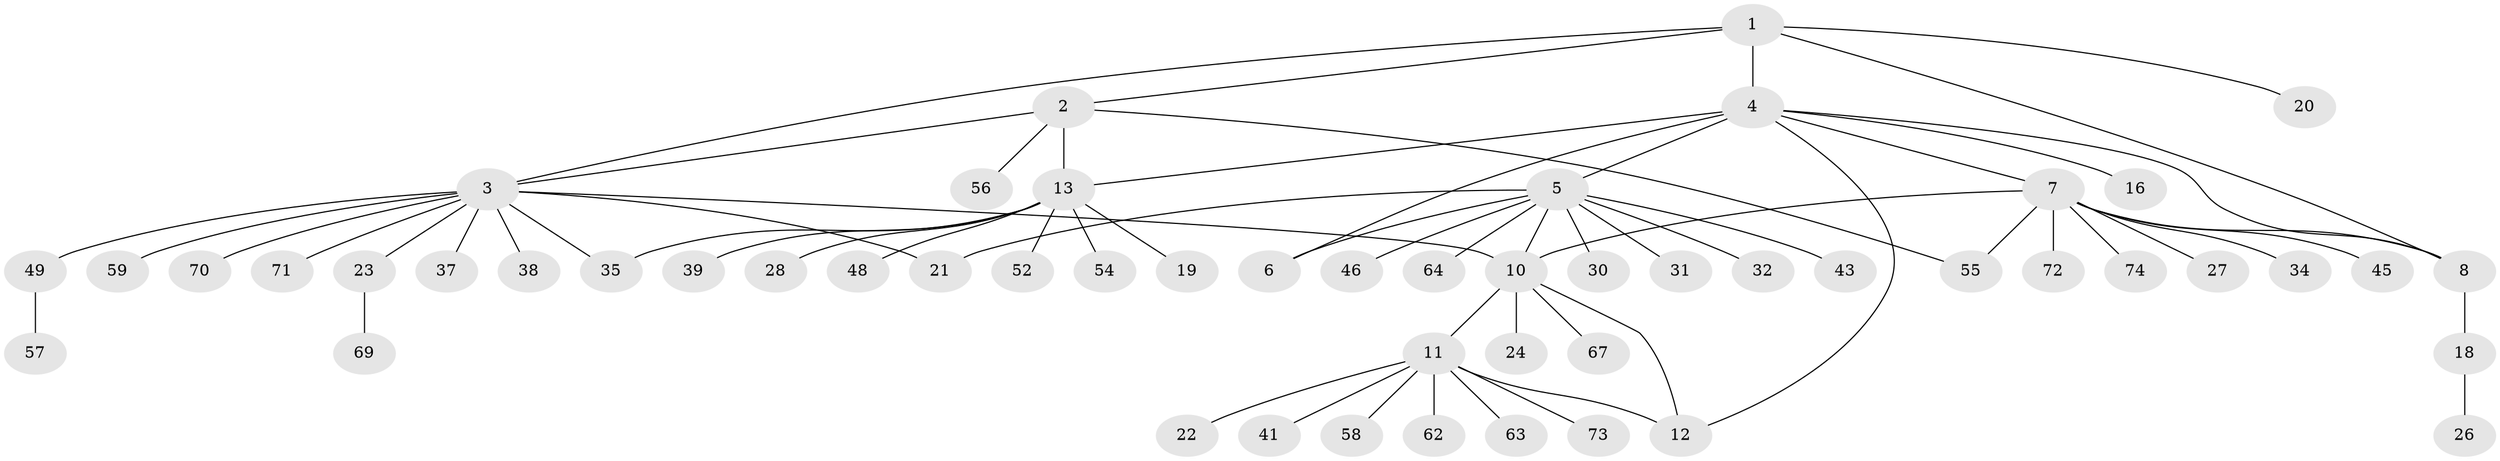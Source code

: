 // original degree distribution, {6: 0.04054054054054054, 13: 0.013513513513513514, 5: 0.02702702702702703, 11: 0.013513513513513514, 2: 0.17567567567567569, 8: 0.013513513513513514, 7: 0.04054054054054054, 4: 0.013513513513513514, 3: 0.06756756756756757, 9: 0.013513513513513514, 1: 0.581081081081081}
// Generated by graph-tools (version 1.1) at 2025/42/03/06/25 10:42:09]
// undirected, 54 vertices, 65 edges
graph export_dot {
graph [start="1"]
  node [color=gray90,style=filled];
  1 [super="+17"];
  2 [super="+68"];
  3 [super="+33"];
  4 [super="+15"];
  5 [super="+42"];
  6;
  7 [super="+9"];
  8 [super="+29"];
  10 [super="+66"];
  11 [super="+40"];
  12 [super="+61"];
  13 [super="+14"];
  16 [super="+60"];
  18;
  19;
  20;
  21 [super="+25"];
  22;
  23 [super="+44"];
  24;
  26 [super="+36"];
  27 [super="+51"];
  28;
  30;
  31;
  32 [super="+47"];
  34;
  35 [super="+50"];
  37 [super="+65"];
  38;
  39;
  41;
  43;
  45;
  46;
  48 [super="+53"];
  49;
  52;
  54;
  55;
  56;
  57;
  58;
  59;
  62;
  63;
  64;
  67;
  69;
  70;
  71;
  72;
  73;
  74;
  1 -- 2;
  1 -- 3;
  1 -- 4 [weight=2];
  1 -- 8;
  1 -- 20;
  2 -- 3;
  2 -- 55;
  2 -- 56;
  2 -- 13;
  3 -- 10;
  3 -- 21;
  3 -- 23;
  3 -- 35;
  3 -- 37;
  3 -- 38;
  3 -- 49;
  3 -- 59;
  3 -- 70;
  3 -- 71;
  4 -- 5;
  4 -- 6;
  4 -- 8;
  4 -- 16;
  4 -- 7;
  4 -- 12;
  4 -- 13 [weight=2];
  5 -- 6;
  5 -- 10;
  5 -- 21;
  5 -- 30;
  5 -- 31;
  5 -- 32;
  5 -- 43;
  5 -- 46;
  5 -- 64;
  7 -- 8 [weight=2];
  7 -- 10 [weight=2];
  7 -- 34;
  7 -- 72;
  7 -- 74;
  7 -- 45;
  7 -- 55;
  7 -- 27;
  8 -- 18;
  10 -- 11;
  10 -- 12;
  10 -- 24;
  10 -- 67;
  11 -- 12;
  11 -- 22;
  11 -- 41;
  11 -- 58;
  11 -- 73;
  11 -- 62;
  11 -- 63;
  13 -- 39;
  13 -- 35;
  13 -- 48;
  13 -- 19;
  13 -- 52;
  13 -- 54;
  13 -- 28;
  18 -- 26;
  23 -- 69;
  49 -- 57;
}
